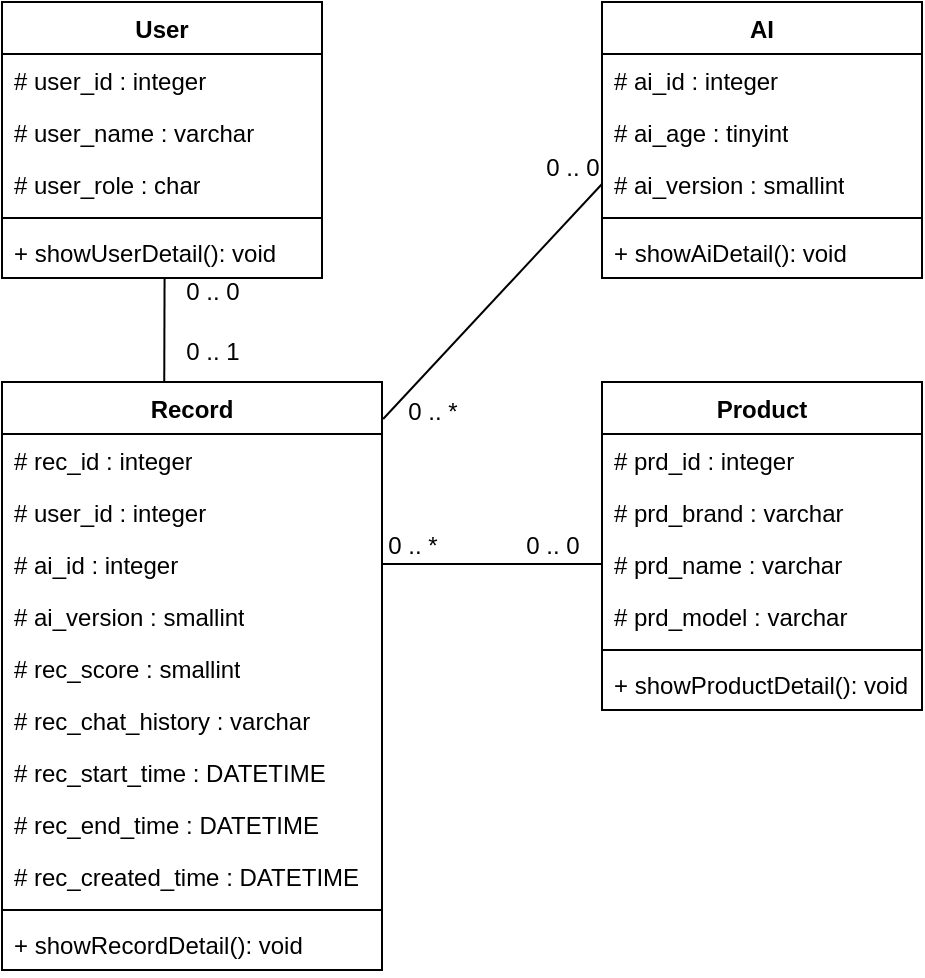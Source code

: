 <mxfile version="25.0.3">
  <diagram name="System Function" id="ZT_l34MM1e__KQXbbzwk">
    <mxGraphModel dx="341" dy="417" grid="1" gridSize="10" guides="1" tooltips="1" connect="1" arrows="1" fold="1" page="1" pageScale="1" pageWidth="827" pageHeight="1169" math="0" shadow="0">
      <root>
        <mxCell id="0" />
        <mxCell id="1" parent="0" />
        <mxCell id="UZgkrzp1QENY2yQCRls--5" value="User" style="swimlane;fontStyle=1;align=center;verticalAlign=top;childLayout=stackLayout;horizontal=1;startSize=26;horizontalStack=0;resizeParent=1;resizeParentMax=0;resizeLast=0;collapsible=1;marginBottom=0;whiteSpace=wrap;html=1;" vertex="1" parent="1">
          <mxGeometry x="140" y="220" width="160" height="138" as="geometry" />
        </mxCell>
        <mxCell id="UZgkrzp1QENY2yQCRls--6" value="# user_id : integer" style="text;strokeColor=none;fillColor=none;align=left;verticalAlign=top;spacingLeft=4;spacingRight=4;overflow=hidden;rotatable=0;points=[[0,0.5],[1,0.5]];portConstraint=eastwest;whiteSpace=wrap;html=1;" vertex="1" parent="UZgkrzp1QENY2yQCRls--5">
          <mxGeometry y="26" width="160" height="26" as="geometry" />
        </mxCell>
        <mxCell id="UZgkrzp1QENY2yQCRls--9" value="# user_name : varchar" style="text;strokeColor=none;fillColor=none;align=left;verticalAlign=top;spacingLeft=4;spacingRight=4;overflow=hidden;rotatable=0;points=[[0,0.5],[1,0.5]];portConstraint=eastwest;whiteSpace=wrap;html=1;" vertex="1" parent="UZgkrzp1QENY2yQCRls--5">
          <mxGeometry y="52" width="160" height="26" as="geometry" />
        </mxCell>
        <mxCell id="UZgkrzp1QENY2yQCRls--10" value="# user_role&amp;nbsp;: char" style="text;strokeColor=none;fillColor=none;align=left;verticalAlign=top;spacingLeft=4;spacingRight=4;overflow=hidden;rotatable=0;points=[[0,0.5],[1,0.5]];portConstraint=eastwest;whiteSpace=wrap;html=1;" vertex="1" parent="UZgkrzp1QENY2yQCRls--5">
          <mxGeometry y="78" width="160" height="26" as="geometry" />
        </mxCell>
        <mxCell id="UZgkrzp1QENY2yQCRls--7" value="" style="line;strokeWidth=1;fillColor=none;align=left;verticalAlign=middle;spacingTop=-1;spacingLeft=3;spacingRight=3;rotatable=0;labelPosition=right;points=[];portConstraint=eastwest;strokeColor=inherit;" vertex="1" parent="UZgkrzp1QENY2yQCRls--5">
          <mxGeometry y="104" width="160" height="8" as="geometry" />
        </mxCell>
        <mxCell id="UZgkrzp1QENY2yQCRls--8" value="+ showUserDetail(): void" style="text;strokeColor=none;fillColor=none;align=left;verticalAlign=top;spacingLeft=4;spacingRight=4;overflow=hidden;rotatable=0;points=[[0,0.5],[1,0.5]];portConstraint=eastwest;whiteSpace=wrap;html=1;" vertex="1" parent="UZgkrzp1QENY2yQCRls--5">
          <mxGeometry y="112" width="160" height="26" as="geometry" />
        </mxCell>
        <mxCell id="UZgkrzp1QENY2yQCRls--24" value="AI" style="swimlane;fontStyle=1;align=center;verticalAlign=top;childLayout=stackLayout;horizontal=1;startSize=26;horizontalStack=0;resizeParent=1;resizeParentMax=0;resizeLast=0;collapsible=1;marginBottom=0;whiteSpace=wrap;html=1;" vertex="1" parent="1">
          <mxGeometry x="440" y="220" width="160" height="138" as="geometry" />
        </mxCell>
        <mxCell id="UZgkrzp1QENY2yQCRls--25" value="# ai_id&amp;nbsp;: integer" style="text;strokeColor=none;fillColor=none;align=left;verticalAlign=top;spacingLeft=4;spacingRight=4;overflow=hidden;rotatable=0;points=[[0,0.5],[1,0.5]];portConstraint=eastwest;whiteSpace=wrap;html=1;" vertex="1" parent="UZgkrzp1QENY2yQCRls--24">
          <mxGeometry y="26" width="160" height="26" as="geometry" />
        </mxCell>
        <mxCell id="UZgkrzp1QENY2yQCRls--28" value="# ai_age : tinyint" style="text;strokeColor=none;fillColor=none;align=left;verticalAlign=top;spacingLeft=4;spacingRight=4;overflow=hidden;rotatable=0;points=[[0,0.5],[1,0.5]];portConstraint=eastwest;whiteSpace=wrap;html=1;" vertex="1" parent="UZgkrzp1QENY2yQCRls--24">
          <mxGeometry y="52" width="160" height="26" as="geometry" />
        </mxCell>
        <mxCell id="UZgkrzp1QENY2yQCRls--29" value="# ai_version : smallint" style="text;strokeColor=none;fillColor=none;align=left;verticalAlign=top;spacingLeft=4;spacingRight=4;overflow=hidden;rotatable=0;points=[[0,0.5],[1,0.5]];portConstraint=eastwest;whiteSpace=wrap;html=1;" vertex="1" parent="UZgkrzp1QENY2yQCRls--24">
          <mxGeometry y="78" width="160" height="26" as="geometry" />
        </mxCell>
        <mxCell id="UZgkrzp1QENY2yQCRls--26" value="" style="line;strokeWidth=1;fillColor=none;align=left;verticalAlign=middle;spacingTop=-1;spacingLeft=3;spacingRight=3;rotatable=0;labelPosition=right;points=[];portConstraint=eastwest;strokeColor=inherit;" vertex="1" parent="UZgkrzp1QENY2yQCRls--24">
          <mxGeometry y="104" width="160" height="8" as="geometry" />
        </mxCell>
        <mxCell id="UZgkrzp1QENY2yQCRls--27" value="+ showAiDetail(): void" style="text;strokeColor=none;fillColor=none;align=left;verticalAlign=top;spacingLeft=4;spacingRight=4;overflow=hidden;rotatable=0;points=[[0,0.5],[1,0.5]];portConstraint=eastwest;whiteSpace=wrap;html=1;" vertex="1" parent="UZgkrzp1QENY2yQCRls--24">
          <mxGeometry y="112" width="160" height="26" as="geometry" />
        </mxCell>
        <mxCell id="UZgkrzp1QENY2yQCRls--34" value="Product" style="swimlane;fontStyle=1;align=center;verticalAlign=top;childLayout=stackLayout;horizontal=1;startSize=26;horizontalStack=0;resizeParent=1;resizeParentMax=0;resizeLast=0;collapsible=1;marginBottom=0;whiteSpace=wrap;html=1;" vertex="1" parent="1">
          <mxGeometry x="440" y="410" width="160" height="164" as="geometry" />
        </mxCell>
        <mxCell id="UZgkrzp1QENY2yQCRls--35" value="# prd_id&amp;nbsp;: integer" style="text;strokeColor=none;fillColor=none;align=left;verticalAlign=top;spacingLeft=4;spacingRight=4;overflow=hidden;rotatable=0;points=[[0,0.5],[1,0.5]];portConstraint=eastwest;whiteSpace=wrap;html=1;" vertex="1" parent="UZgkrzp1QENY2yQCRls--34">
          <mxGeometry y="26" width="160" height="26" as="geometry" />
        </mxCell>
        <mxCell id="UZgkrzp1QENY2yQCRls--38" value="# prd_brand : varchar" style="text;strokeColor=none;fillColor=none;align=left;verticalAlign=top;spacingLeft=4;spacingRight=4;overflow=hidden;rotatable=0;points=[[0,0.5],[1,0.5]];portConstraint=eastwest;whiteSpace=wrap;html=1;" vertex="1" parent="UZgkrzp1QENY2yQCRls--34">
          <mxGeometry y="52" width="160" height="26" as="geometry" />
        </mxCell>
        <mxCell id="UZgkrzp1QENY2yQCRls--40" value="# prd_name&amp;nbsp;: varchar" style="text;strokeColor=none;fillColor=none;align=left;verticalAlign=top;spacingLeft=4;spacingRight=4;overflow=hidden;rotatable=0;points=[[0,0.5],[1,0.5]];portConstraint=eastwest;whiteSpace=wrap;html=1;" vertex="1" parent="UZgkrzp1QENY2yQCRls--34">
          <mxGeometry y="78" width="160" height="26" as="geometry" />
        </mxCell>
        <mxCell id="UZgkrzp1QENY2yQCRls--41" value="# prd_model&amp;nbsp;: varchar" style="text;strokeColor=none;fillColor=none;align=left;verticalAlign=top;spacingLeft=4;spacingRight=4;overflow=hidden;rotatable=0;points=[[0,0.5],[1,0.5]];portConstraint=eastwest;whiteSpace=wrap;html=1;" vertex="1" parent="UZgkrzp1QENY2yQCRls--34">
          <mxGeometry y="104" width="160" height="26" as="geometry" />
        </mxCell>
        <mxCell id="UZgkrzp1QENY2yQCRls--36" value="" style="line;strokeWidth=1;fillColor=none;align=left;verticalAlign=middle;spacingTop=-1;spacingLeft=3;spacingRight=3;rotatable=0;labelPosition=right;points=[];portConstraint=eastwest;strokeColor=inherit;" vertex="1" parent="UZgkrzp1QENY2yQCRls--34">
          <mxGeometry y="130" width="160" height="8" as="geometry" />
        </mxCell>
        <mxCell id="UZgkrzp1QENY2yQCRls--37" value="+ showProductDetail(): void" style="text;strokeColor=none;fillColor=none;align=left;verticalAlign=top;spacingLeft=4;spacingRight=4;overflow=hidden;rotatable=0;points=[[0,0.5],[1,0.5]];portConstraint=eastwest;whiteSpace=wrap;html=1;" vertex="1" parent="UZgkrzp1QENY2yQCRls--34">
          <mxGeometry y="138" width="160" height="26" as="geometry" />
        </mxCell>
        <mxCell id="UZgkrzp1QENY2yQCRls--42" value="Record" style="swimlane;fontStyle=1;align=center;verticalAlign=top;childLayout=stackLayout;horizontal=1;startSize=26;horizontalStack=0;resizeParent=1;resizeParentMax=0;resizeLast=0;collapsible=1;marginBottom=0;whiteSpace=wrap;html=1;" vertex="1" parent="1">
          <mxGeometry x="140" y="410" width="190" height="294" as="geometry" />
        </mxCell>
        <mxCell id="UZgkrzp1QENY2yQCRls--43" value="# rec_id&amp;nbsp;: integer" style="text;strokeColor=none;fillColor=none;align=left;verticalAlign=top;spacingLeft=4;spacingRight=4;overflow=hidden;rotatable=0;points=[[0,0.5],[1,0.5]];portConstraint=eastwest;whiteSpace=wrap;html=1;" vertex="1" parent="UZgkrzp1QENY2yQCRls--42">
          <mxGeometry y="26" width="190" height="26" as="geometry" />
        </mxCell>
        <mxCell id="UZgkrzp1QENY2yQCRls--46" value="# user_id&amp;nbsp;: integer" style="text;strokeColor=none;fillColor=none;align=left;verticalAlign=top;spacingLeft=4;spacingRight=4;overflow=hidden;rotatable=0;points=[[0,0.5],[1,0.5]];portConstraint=eastwest;whiteSpace=wrap;html=1;" vertex="1" parent="UZgkrzp1QENY2yQCRls--42">
          <mxGeometry y="52" width="190" height="26" as="geometry" />
        </mxCell>
        <mxCell id="UZgkrzp1QENY2yQCRls--47" value="# ai&lt;span style=&quot;background-color: initial;&quot;&gt;_id&lt;/span&gt;&amp;nbsp;: integer" style="text;strokeColor=none;fillColor=none;align=left;verticalAlign=top;spacingLeft=4;spacingRight=4;overflow=hidden;rotatable=0;points=[[0,0.5],[1,0.5]];portConstraint=eastwest;whiteSpace=wrap;html=1;" vertex="1" parent="UZgkrzp1QENY2yQCRls--42">
          <mxGeometry y="78" width="190" height="26" as="geometry" />
        </mxCell>
        <mxCell id="UZgkrzp1QENY2yQCRls--48" value="# ai_version : smallint" style="text;strokeColor=none;fillColor=none;align=left;verticalAlign=top;spacingLeft=4;spacingRight=4;overflow=hidden;rotatable=0;points=[[0,0.5],[1,0.5]];portConstraint=eastwest;whiteSpace=wrap;html=1;" vertex="1" parent="UZgkrzp1QENY2yQCRls--42">
          <mxGeometry y="104" width="190" height="26" as="geometry" />
        </mxCell>
        <mxCell id="UZgkrzp1QENY2yQCRls--49" value="# rec_score : smallint" style="text;strokeColor=none;fillColor=none;align=left;verticalAlign=top;spacingLeft=4;spacingRight=4;overflow=hidden;rotatable=0;points=[[0,0.5],[1,0.5]];portConstraint=eastwest;whiteSpace=wrap;html=1;" vertex="1" parent="UZgkrzp1QENY2yQCRls--42">
          <mxGeometry y="130" width="190" height="26" as="geometry" />
        </mxCell>
        <mxCell id="UZgkrzp1QENY2yQCRls--50" value="&lt;div&gt;&lt;span style=&quot;background-color: initial;&quot;&gt;# rec_chat_history : varchar&lt;/span&gt;&lt;/div&gt;" style="text;strokeColor=none;fillColor=none;align=left;verticalAlign=top;spacingLeft=4;spacingRight=4;overflow=hidden;rotatable=0;points=[[0,0.5],[1,0.5]];portConstraint=eastwest;whiteSpace=wrap;html=1;" vertex="1" parent="UZgkrzp1QENY2yQCRls--42">
          <mxGeometry y="156" width="190" height="26" as="geometry" />
        </mxCell>
        <mxCell id="UZgkrzp1QENY2yQCRls--51" value="&lt;div&gt;&lt;span style=&quot;background-color: initial;&quot;&gt;# rec_start_time :&amp;nbsp;&lt;/span&gt;&lt;span style=&quot;background-color: initial;&quot;&gt;DATETIME&lt;/span&gt;&lt;/div&gt;" style="text;strokeColor=none;fillColor=none;align=left;verticalAlign=top;spacingLeft=4;spacingRight=4;overflow=hidden;rotatable=0;points=[[0,0.5],[1,0.5]];portConstraint=eastwest;whiteSpace=wrap;html=1;" vertex="1" parent="UZgkrzp1QENY2yQCRls--42">
          <mxGeometry y="182" width="190" height="26" as="geometry" />
        </mxCell>
        <mxCell id="UZgkrzp1QENY2yQCRls--52" value="&lt;div&gt;&lt;span style=&quot;background-color: initial;&quot;&gt;# rec_end&lt;/span&gt;&lt;span style=&quot;background-color: initial;&quot;&gt;_time&lt;/span&gt;&lt;span style=&quot;background-color: initial;&quot;&gt;&amp;nbsp;:&amp;nbsp;&lt;/span&gt;&lt;span style=&quot;background-color: initial;&quot;&gt;DATETIME&lt;/span&gt;&lt;/div&gt;" style="text;strokeColor=none;fillColor=none;align=left;verticalAlign=top;spacingLeft=4;spacingRight=4;overflow=hidden;rotatable=0;points=[[0,0.5],[1,0.5]];portConstraint=eastwest;whiteSpace=wrap;html=1;" vertex="1" parent="UZgkrzp1QENY2yQCRls--42">
          <mxGeometry y="208" width="190" height="26" as="geometry" />
        </mxCell>
        <mxCell id="UZgkrzp1QENY2yQCRls--53" value="&lt;div&gt;&lt;span style=&quot;background-color: initial;&quot;&gt;# rec_created&lt;/span&gt;&lt;span style=&quot;background-color: initial;&quot;&gt;_time&lt;/span&gt;&lt;span style=&quot;background-color: initial;&quot;&gt;&amp;nbsp;:&amp;nbsp;&lt;/span&gt;&lt;span style=&quot;background-color: initial;&quot;&gt;DATETIME&lt;/span&gt;&lt;/div&gt;" style="text;strokeColor=none;fillColor=none;align=left;verticalAlign=top;spacingLeft=4;spacingRight=4;overflow=hidden;rotatable=0;points=[[0,0.5],[1,0.5]];portConstraint=eastwest;whiteSpace=wrap;html=1;" vertex="1" parent="UZgkrzp1QENY2yQCRls--42">
          <mxGeometry y="234" width="190" height="26" as="geometry" />
        </mxCell>
        <mxCell id="UZgkrzp1QENY2yQCRls--44" value="" style="line;strokeWidth=1;fillColor=none;align=left;verticalAlign=middle;spacingTop=-1;spacingLeft=3;spacingRight=3;rotatable=0;labelPosition=right;points=[];portConstraint=eastwest;strokeColor=inherit;" vertex="1" parent="UZgkrzp1QENY2yQCRls--42">
          <mxGeometry y="260" width="190" height="8" as="geometry" />
        </mxCell>
        <mxCell id="UZgkrzp1QENY2yQCRls--45" value="+ showRecordDetail(): void" style="text;strokeColor=none;fillColor=none;align=left;verticalAlign=top;spacingLeft=4;spacingRight=4;overflow=hidden;rotatable=0;points=[[0,0.5],[1,0.5]];portConstraint=eastwest;whiteSpace=wrap;html=1;" vertex="1" parent="UZgkrzp1QENY2yQCRls--42">
          <mxGeometry y="268" width="190" height="26" as="geometry" />
        </mxCell>
        <mxCell id="UZgkrzp1QENY2yQCRls--66" value="" style="endArrow=none;html=1;rounded=0;entryX=0;entryY=0.5;entryDx=0;entryDy=0;exitX=1.003;exitY=0.063;exitDx=0;exitDy=0;exitPerimeter=0;" edge="1" parent="1" source="UZgkrzp1QENY2yQCRls--42" target="UZgkrzp1QENY2yQCRls--29">
          <mxGeometry width="50" height="50" relative="1" as="geometry">
            <mxPoint x="330" y="456.63" as="sourcePoint" />
            <mxPoint x="410" y="436.63" as="targetPoint" />
          </mxGeometry>
        </mxCell>
        <mxCell id="UZgkrzp1QENY2yQCRls--67" value="" style="endArrow=none;html=1;rounded=0;entryX=0.508;entryY=1.001;entryDx=0;entryDy=0;exitX=0.427;exitY=0;exitDx=0;exitDy=0;exitPerimeter=0;entryPerimeter=0;" edge="1" parent="1" source="UZgkrzp1QENY2yQCRls--42" target="UZgkrzp1QENY2yQCRls--8">
          <mxGeometry width="50" height="50" relative="1" as="geometry">
            <mxPoint x="130" y="478" as="sourcePoint" />
            <mxPoint x="239" y="360" as="targetPoint" />
          </mxGeometry>
        </mxCell>
        <mxCell id="UZgkrzp1QENY2yQCRls--68" value="" style="endArrow=none;html=1;rounded=0;entryX=1;entryY=0.5;entryDx=0;entryDy=0;exitX=0;exitY=0.5;exitDx=0;exitDy=0;" edge="1" parent="1" source="UZgkrzp1QENY2yQCRls--40" target="UZgkrzp1QENY2yQCRls--47">
          <mxGeometry width="50" height="50" relative="1" as="geometry">
            <mxPoint x="380" y="560" as="sourcePoint" />
            <mxPoint x="380" y="510" as="targetPoint" />
          </mxGeometry>
        </mxCell>
        <mxCell id="UZgkrzp1QENY2yQCRls--69" value="0 .. 0" style="text;html=1;align=center;verticalAlign=middle;resizable=0;points=[];autosize=1;strokeColor=none;fillColor=none;" vertex="1" parent="1">
          <mxGeometry x="400" y="288" width="50" height="30" as="geometry" />
        </mxCell>
        <mxCell id="UZgkrzp1QENY2yQCRls--70" value="0 .. *" style="text;html=1;align=center;verticalAlign=middle;resizable=0;points=[];autosize=1;strokeColor=none;fillColor=none;" vertex="1" parent="1">
          <mxGeometry x="330" y="410" width="50" height="30" as="geometry" />
        </mxCell>
        <mxCell id="UZgkrzp1QENY2yQCRls--71" value="0 .. *" style="text;html=1;align=center;verticalAlign=middle;resizable=0;points=[];autosize=1;strokeColor=none;fillColor=none;" vertex="1" parent="1">
          <mxGeometry x="320" y="477" width="50" height="30" as="geometry" />
        </mxCell>
        <mxCell id="UZgkrzp1QENY2yQCRls--72" value="0 .. 0" style="text;html=1;align=center;verticalAlign=middle;resizable=0;points=[];autosize=1;strokeColor=none;fillColor=none;" vertex="1" parent="1">
          <mxGeometry x="220" y="350" width="50" height="30" as="geometry" />
        </mxCell>
        <mxCell id="UZgkrzp1QENY2yQCRls--73" value="0 .. 1" style="text;html=1;align=center;verticalAlign=middle;resizable=0;points=[];autosize=1;strokeColor=none;fillColor=none;" vertex="1" parent="1">
          <mxGeometry x="220" y="380" width="50" height="30" as="geometry" />
        </mxCell>
        <mxCell id="UZgkrzp1QENY2yQCRls--74" value="0 .. 0" style="text;html=1;align=center;verticalAlign=middle;resizable=0;points=[];autosize=1;strokeColor=none;fillColor=none;" vertex="1" parent="1">
          <mxGeometry x="390" y="477" width="50" height="30" as="geometry" />
        </mxCell>
      </root>
    </mxGraphModel>
  </diagram>
</mxfile>
